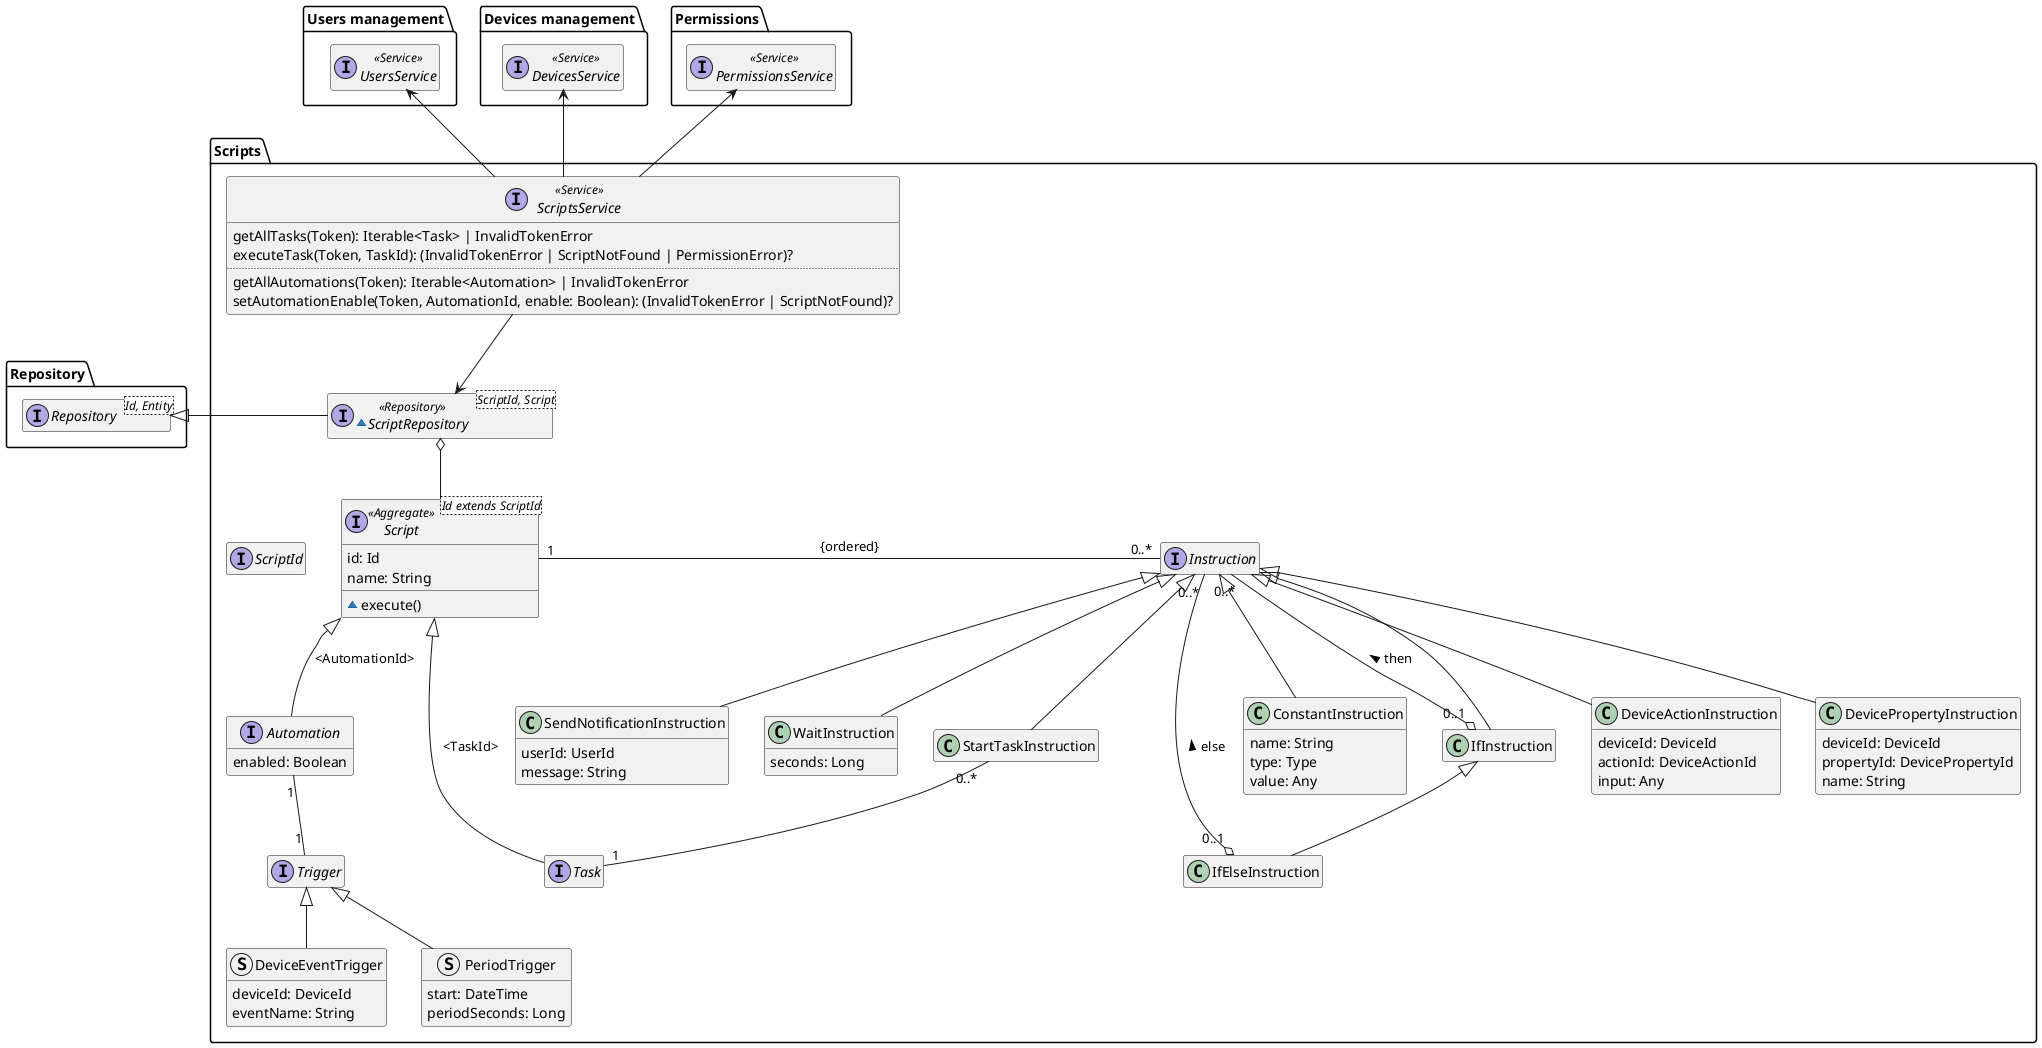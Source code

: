 @startuml scripts-domain-model

hide empty members
package Repository{
    interface Repository<Id, Entity>
}

package "Users management" as UsersManagement {
    interface UsersService <<Service>>
}

package "Devices management" as DevicesManagement {
    interface DevicesService <<Service>>
}

package Permissions {
    interface PermissionsService <<Service>>
}

package "Scripts" {

    interface ScriptId

    interface Script<Id extends ScriptId> <<Aggregate>> {
        id: Id
        name: String
        ~execute()
    }

    interface Task
    interface Automation {
        enabled: Boolean
    }

    interface Trigger

    struct DeviceEventTrigger extends Trigger {
        deviceId: DeviceId
        eventName: String
    }

    struct PeriodTrigger extends Trigger {
        start: DateTime
        periodSeconds: Long
    }

    interface Instruction {
    }

    class DeviceActionInstruction extends Instruction {
        deviceId: DeviceId
        actionId: DeviceActionId
        input: Any
    }

    class DevicePropertyInstruction extends Instruction {
        deviceId: DeviceId
        propertyId: DevicePropertyId
        name: String
    }

    class IfInstruction extends Instruction {
        ' TODO: condition
    }

    class IfElseInstruction extends IfInstruction {
        ' TODO: condition
    }

    class SendNotificationInstruction extends Instruction {
        userId: UserId
        message: String
    }

    class WaitInstruction extends Instruction {
        seconds: Long
    }

    class StartTaskInstruction extends Instruction

    class ConstantInstruction extends Instruction {
        name: String
        type: Type
        value: Any
    }

    ~interface ScriptRepository<ScriptId, Script> <<Repository>> {
    }
    ScriptRepository -l-|> Repository.Repository
    ScriptRepository o-- Script

    interface ScriptsService <<Service>> {
        getAllTasks(Token): Iterable<Task> | InvalidTokenError
        executeTask(Token, TaskId): (InvalidTokenError | ScriptNotFound | PermissionError)?
        ..
        getAllAutomations(Token): Iterable<Automation> | InvalidTokenError
        setAutomationEnable(Token, AutomationId, enable: Boolean): (InvalidTokenError | ScriptNotFound)?
    }

    Script -l[hidden] ScriptId
    Script <|-- Task : "<TaskId>"
    Script <|-- Automation : "<AutomationId>"
    Automation "1" -- "1" Trigger
    Script "1" -r- "0..*" Instruction : "{ordered}"
    IfInstruction "0..1" o-- "0..*" Instruction : "then >"
    IfElseInstruction "0..1" o-- "0..*" Instruction : "else >"
    StartTaskInstruction "0..*" -- "1" Task
    ScriptsService --> ScriptRepository
    ScriptsService -u-> Permissions.PermissionsService
    ScriptsService -u-> DevicesManagement.DevicesService
    ScriptsService -u-> UsersManagement.UsersService
}

@enduml
